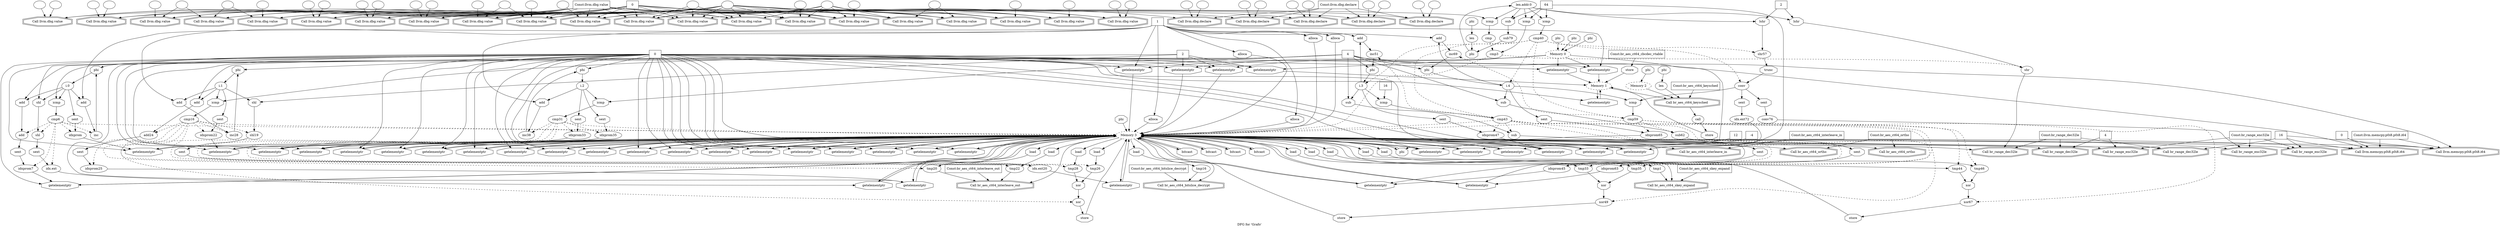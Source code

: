 digraph "DFG for 'Grafo'  "{
label="DFG for 'Grafo' ";
node_0[shape=doubleoctagon,style=solid,label="Call llvm.dbg.value"]
node_7[shape=ellipse,style=solid,label=""]
node_6[shape=doubleoctagon,style=solid,label="Call llvm.dbg.value"]
"node_7"->"node_6"
node_8[shape=ellipse,style=solid,label=""]
"node_8"->"node_6"
node_3[shape=ellipse,style=solid,label=""]
"node_3"->"node_0"
node_2[shape=box,style=solid,label="0"]
"node_2"->"node_0"
node_9[shape=doubleoctagon,style=solid,label="Call llvm.dbg.value"]
"node_2"->"node_9"
node_35[shape=doubleoctagon,style=solid,label="Call llvm.dbg.value"]
"node_2"->"node_35"
node_38[shape=doubleoctagon,style=solid,label="Call llvm.dbg.value"]
"node_2"->"node_38"
node_41[shape=doubleoctagon,style=solid,label="Call llvm.dbg.value"]
"node_2"->"node_41"
node_44[shape=doubleoctagon,style=solid,label="Call llvm.dbg.value"]
"node_2"->"node_44"
"node_2"->"node_6"
node_66[shape=doubleoctagon,style=solid,label="Call llvm.dbg.value"]
"node_2"->"node_66"
node_77[shape=octagon,style=solid,label="icmp"]
"node_2"->"node_77"
node_97[shape=doubleoctagon,style=solid,label="Call llvm.dbg.value"]
"node_2"->"node_97"
node_186[shape=doubleoctagon,style=solid,label="Call llvm.dbg.value"]
"node_2"->"node_186"
node_123[shape=doubleoctagon,style=solid,label="Call llvm.dbg.value"]
"node_2"->"node_123"
node_137[shape=doubleoctagon,style=solid,label="Call llvm.dbg.value"]
"node_2"->"node_137"
node_164[shape=doubleoctagon,style=solid,label="Call llvm.dbg.value"]
"node_2"->"node_164"
node_166[shape=doubleoctagon,style=solid,label="Call llvm.dbg.value"]
"node_2"->"node_166"
node_190[shape=doubleoctagon,style=solid,label="Call llvm.dbg.value"]
"node_2"->"node_190"
node_214[shape=doubleoctagon,style=solid,label="Call llvm.dbg.value"]
"node_2"->"node_214"
node_231[shape=doubleoctagon,style=solid,label="Call llvm.dbg.value"]
"node_2"->"node_231"
node_234[shape=doubleoctagon,style=solid,label="Call llvm.dbg.value"]
"node_2"->"node_234"
node_256[shape=doubleoctagon,style=solid,label="Call llvm.dbg.value"]
"node_2"->"node_256"
node_271[shape=doubleoctagon,style=solid,label="Call llvm.dbg.value"]
"node_2"->"node_271"
node_273[shape=doubleoctagon,style=solid,label="Call llvm.dbg.value"]
"node_2"->"node_273"
node_1[shape=ellipse,style=solid,label=""]
"node_1"->"node_0"
node_4[shape=ellipse,style=solid,label=""]
"node_4"->"node_0"
"node_4"->"node_9"
"node_4"->"node_35"
"node_4"->"node_38"
"node_4"->"node_41"
"node_4"->"node_44"
"node_4"->"node_6"
node_47[shape=doubleoctagon,style=solid,label="Call llvm.dbg.declare"]
"node_4"->"node_47"
node_51[shape=doubleoctagon,style=solid,label="Call llvm.dbg.declare"]
"node_4"->"node_51"
"node_4"->"node_66"
node_78[shape=doubleoctagon,style=solid,label="Call llvm.dbg.declare"]
"node_4"->"node_78"
node_81[shape=doubleoctagon,style=solid,label="Call llvm.dbg.declare"]
"node_4"->"node_81"
node_84[shape=doubleoctagon,style=solid,label="Call llvm.dbg.declare"]
"node_4"->"node_84"
"node_4"->"node_97"
"node_4"->"node_186"
"node_4"->"node_123"
"node_4"->"node_137"
"node_4"->"node_164"
"node_4"->"node_166"
"node_4"->"node_190"
"node_4"->"node_214"
"node_4"->"node_231"
"node_4"->"node_234"
"node_4"->"node_256"
"node_4"->"node_271"
"node_4"->"node_273"
node_10[shape=ellipse,style=solid,label=""]
"node_10"->"node_9"
node_11[shape=ellipse,style=solid,label=""]
"node_11"->"node_9"
node_12[shape=ellipse,style=dashed,label="Memory 1"]
node_20[shape=octagon,style=solid,label="getelementptr"]
"node_12"->"node_20"
node_22[shape=doubleoctagon,style=solid,label="Call br_aes_ct64_keysched"]
"node_12"->"node_22"
node_13[shape=octagon,style=solid,label="getelementptr"]
"node_13"->"node_12"
node_14[shape=ellipse,style=dashed,label="Memory 0"]
"node_14"->"node_13"
node_18[shape=octagon,style=solid,label="getelementptr"]
"node_14"->"node_18"
node_26[shape=octagon,style=solid,label="getelementptr"]
"node_14"->"node_26"
node_55[shape=octagon,style=solid,label="getelementptr"]
"node_14"->"node_55"
node_58[shape=octagon,style=solid,label="getelementptr"]
"node_14"->"node_58"
node_74[shape=octagon,style=solid,label="phi"]
"node_14"->"node_74"
node_128[shape=octagon,style=solid,label="getelementptr"]
"node_14"->"node_128"
node_15[shape=box,style=solid,label="0"]
"node_15"->"node_13"
"node_15"->"node_18"
"node_15"->"node_20"
"node_15"->"node_26"
node_54[shape=octagon,style=solid,label="getelementptr"]
"node_15"->"node_54"
"node_15"->"node_55"
"node_15"->"node_58"
node_59[shape=octagon,style=solid,label="getelementptr"]
"node_15"->"node_59"
node_62[shape=octagon,style=solid,label="getelementptr"]
"node_15"->"node_62"
node_89[shape=octagon,style=solid,label="getelementptr"]
"node_15"->"node_89"
node_92[shape=octagon,style=solid,label="getelementptr"]
"node_15"->"node_92"
node_208[shape=octagon,style=solid,label="getelementptr"]
"node_15"->"node_208"
node_101[shape=octagon,style=solid,label="phi"]
"node_15"->"node_101"
node_109[shape=octagon,style=solid,label="getelementptr"]
"node_15"->"node_109"
node_114[shape=octagon,style=solid,label="getelementptr"]
"node_15"->"node_114"
node_115[shape=octagon,style=solid,label="getelementptr"]
"node_15"->"node_115"
node_125[shape=octagon,style=solid,label="getelementptr"]
"node_15"->"node_125"
"node_15"->"node_128"
node_131[shape=octagon,style=solid,label="getelementptr"]
"node_15"->"node_131"
node_132[shape=octagon,style=solid,label="getelementptr"]
"node_15"->"node_132"
node_135[shape=octagon,style=solid,label="getelementptr"]
"node_15"->"node_135"
node_139[shape=octagon,style=solid,label="phi"]
"node_15"->"node_139"
node_144[shape=octagon,style=solid,label="getelementptr"]
"node_15"->"node_144"
node_152[shape=octagon,style=solid,label="getelementptr"]
"node_15"->"node_152"
node_159[shape=octagon,style=solid,label="getelementptr"]
"node_15"->"node_159"
node_168[shape=octagon,style=solid,label="phi"]
"node_15"->"node_168"
node_175[shape=octagon,style=solid,label="getelementptr"]
"node_15"->"node_175"
node_180[shape=octagon,style=solid,label="getelementptr"]
"node_15"->"node_180"
node_203[shape=octagon,style=solid,label="getelementptr"]
"node_15"->"node_203"
node_217[shape=octagon,style=solid,label="getelementptr"]
"node_15"->"node_217"
node_224[shape=octagon,style=solid,label="getelementptr"]
"node_15"->"node_224"
node_245[shape=octagon,style=solid,label="getelementptr"]
"node_15"->"node_245"
node_250[shape=octagon,style=solid,label="getelementptr"]
"node_15"->"node_250"
node_259[shape=octagon,style=solid,label="getelementptr"]
"node_15"->"node_259"
node_267[shape=octagon,style=solid,label="getelementptr"]
"node_15"->"node_267"
node_275[shape=octagon,style=solid,label="getelementptr"]
"node_15"->"node_275"
node_16[shape=octagon,style=solid,label="store"]
"node_16"->"node_12"
node_17[shape=box,style=solid,label="Const:br_aes_ct64_cbcdec_vtable"]
"node_17"->"node_16"
"node_18"->"node_12"
node_19[shape=box,style=solid,label="1"]
"node_19"->"node_18"
node_30[shape=octagon,style=solid,label="alloca"]
"node_19"->"node_30"
node_31[shape=octagon,style=solid,label="alloca"]
"node_19"->"node_31"
node_32[shape=octagon,style=solid,label="alloca"]
"node_19"->"node_32"
node_33[shape=octagon,style=solid,label="alloca"]
"node_19"->"node_33"
node_34[shape=octagon,style=solid,label="alloca"]
"node_19"->"node_34"
"node_19"->"node_58"
node_103[shape=octagon,style=solid,label="add"]
"node_19"->"node_103"
node_141[shape=octagon,style=solid,label="add"]
"node_19"->"node_141"
node_170[shape=octagon,style=solid,label="add"]
"node_19"->"node_170"
node_195[shape=octagon,style=solid,label="add"]
"node_19"->"node_195"
node_238[shape=octagon,style=solid,label="add"]
"node_19"->"node_238"
"node_20"->"node_12"
node_21[shape=ellipse,style=solid,label="call"]
node_28[shape=octagon,style=solid,label="store"]
"node_21"->"node_28"
"node_22"->"node_21"
node_23[shape=ellipse,style=dashed,label="Memory 2"]
"node_23"->"node_22"
node_24[shape=ellipse,style=solid,label="len"]
"node_24"->"node_22"
node_25[shape=box,style=solid,label="Const:br_aes_ct64_keysched"]
"node_25"->"node_22"
"node_26"->"node_12"
node_27[shape=box,style=solid,label="2"]
"node_27"->"node_26"
"node_27"->"node_55"
node_117[shape=octagon,style=solid,label="shl"]
"node_27"->"node_117"
"node_27"->"node_128"
node_146[shape=octagon,style=solid,label="shl"]
"node_27"->"node_146"
"node_28"->"node_12"
node_29[shape=ellipse,style=dashed,label="Memory 3"]
node_96[shape=doubleoctagon,style=solid,label="Call br_range_dec32le"]
"node_29"->"node_96"
"node_29"->"node_54"
node_57[shape=octagon,style=solid,label="load"]
"node_29"->"node_57"
"node_29"->"node_59"
node_60[shape=doubleoctagon,style=solid,label="Call br_aes_ct64_skey_expand"]
"node_29"->"node_60"
"node_29"->"node_62"
node_63[shape=doubleoctagon,style=solid,label="Call br_range_dec32le"]
"node_29"->"node_63"
"node_29"->"node_74"
node_75[shape=octagon,style=solid,label="getelementptr"]
"node_29"->"node_75"
"node_29"->"node_89"
node_90[shape=doubleoctagon,style=solid,label="Call br_range_dec32le"]
"node_29"->"node_90"
"node_29"->"node_92"
"node_29"->"node_208"
node_210[shape=octagon,style=solid,label="load"]
"node_29"->"node_210"
"node_29"->"node_109"
"node_29"->"node_114"
"node_29"->"node_115"
node_120[shape=octagon,style=solid,label="getelementptr"]
"node_29"->"node_120"
node_121[shape=doubleoctagon,style=solid,label="Call br_aes_ct64_interleave_in"]
"node_29"->"node_121"
"node_29"->"node_125"
node_126[shape=doubleoctagon,style=solid,label="Call br_aes_ct64_ortho"]
"node_29"->"node_126"
node_130[shape=octagon,style=solid,label="load"]
"node_29"->"node_130"
"node_29"->"node_131"
"node_29"->"node_132"
node_133[shape=doubleoctagon,style=solid,label="Call br_aes_ct64_bitslice_decrypt"]
"node_29"->"node_133"
"node_29"->"node_135"
node_136[shape=doubleoctagon,style=solid,label="Call br_aes_ct64_ortho"]
"node_29"->"node_136"
"node_29"->"node_144"
node_149[shape=octagon,style=solid,label="getelementptr"]
"node_29"->"node_149"
"node_29"->"node_152"
node_154[shape=octagon,style=solid,label="load"]
"node_29"->"node_154"
"node_29"->"node_159"
node_161[shape=octagon,style=solid,label="load"]
"node_29"->"node_161"
node_162[shape=doubleoctagon,style=solid,label="Call br_aes_ct64_interleave_out"]
"node_29"->"node_162"
"node_29"->"node_175"
node_177[shape=octagon,style=solid,label="load"]
"node_29"->"node_177"
"node_29"->"node_180"
node_182[shape=octagon,style=solid,label="load"]
"node_29"->"node_182"
"node_29"->"node_203"
node_205[shape=octagon,style=solid,label="load"]
"node_29"->"node_205"
node_216[shape=octagon,style=solid,label="bitcast"]
"node_29"->"node_216"
"node_29"->"node_217"
node_218[shape=octagon,style=solid,label="getelementptr"]
"node_29"->"node_218"
node_220[shape=octagon,style=solid,label="bitcast"]
"node_29"->"node_220"
node_221[shape=doubleoctagon,style=solid,label="Call llvm.memcpy.p0i8.p0i8.i64"]
"node_29"->"node_221"
"node_29"->"node_224"
node_225[shape=doubleoctagon,style=solid,label="Call br_range_enc32le"]
"node_29"->"node_225"
"node_29"->"node_245"
node_247[shape=octagon,style=solid,label="load"]
"node_29"->"node_247"
"node_29"->"node_250"
node_252[shape=octagon,style=solid,label="load"]
"node_29"->"node_252"
node_258[shape=octagon,style=solid,label="bitcast"]
"node_29"->"node_258"
"node_29"->"node_259"
node_262[shape=octagon,style=solid,label="getelementptr"]
"node_29"->"node_262"
node_263[shape=octagon,style=solid,label="getelementptr"]
"node_29"->"node_263"
node_265[shape=octagon,style=solid,label="bitcast"]
"node_29"->"node_265"
node_266[shape=doubleoctagon,style=solid,label="Call llvm.memcpy.p0i8.p0i8.i64"]
"node_29"->"node_266"
"node_29"->"node_267"
node_270[shape=doubleoctagon,style=solid,label="Call br_range_enc32le"]
"node_29"->"node_270"
"node_29"->"node_275"
node_276[shape=doubleoctagon,style=solid,label="Call br_range_enc32le"]
"node_29"->"node_276"
"node_30"->"node_29"
"node_31"->"node_29"
"node_32"->"node_29"
"node_33"->"node_29"
"node_34"->"node_29"
node_36[shape=ellipse,style=solid,label=""]
"node_36"->"node_35"
node_37[shape=ellipse,style=solid,label=""]
"node_37"->"node_35"
node_39[shape=ellipse,style=solid,label=""]
"node_39"->"node_38"
node_40[shape=ellipse,style=solid,label=""]
"node_40"->"node_38"
node_42[shape=ellipse,style=solid,label=""]
"node_42"->"node_41"
"node_42"->"node_66"
node_43[shape=ellipse,style=solid,label=""]
"node_43"->"node_41"
node_45[shape=ellipse,style=solid,label=""]
"node_45"->"node_44"
node_46[shape=ellipse,style=solid,label=""]
"node_46"->"node_44"
"node_46"->"node_273"
node_5[shape=box,style=solid,label="Const:llvm.dbg.value"]
"node_5"->"node_0"
"node_5"->"node_9"
"node_5"->"node_35"
"node_5"->"node_38"
"node_5"->"node_41"
"node_5"->"node_44"
"node_5"->"node_6"
"node_5"->"node_66"
"node_5"->"node_97"
"node_5"->"node_186"
"node_5"->"node_123"
"node_5"->"node_137"
"node_5"->"node_164"
"node_5"->"node_166"
"node_5"->"node_190"
"node_5"->"node_214"
"node_5"->"node_231"
"node_5"->"node_234"
"node_5"->"node_256"
"node_5"->"node_271"
"node_5"->"node_273"
node_106[shape=box,style=solid,label="4"]
node_105[shape=octagon,style=solid,label="icmp"]
"node_106"->"node_105"
node_111[shape=octagon,style=solid,label="add"]
"node_106"->"node_111"
node_143[shape=octagon,style=solid,label="icmp"]
"node_106"->"node_143"
node_156[shape=octagon,style=solid,label="add"]
"node_106"->"node_156"
node_172[shape=octagon,style=solid,label="icmp"]
"node_106"->"node_172"
node_193[shape=octagon,style=solid,label="phi"]
"node_106"->"node_193"
node_200[shape=octagon,style=solid,label="sub"]
"node_106"->"node_200"
"node_106"->"node_221"
node_236[shape=octagon,style=solid,label="phi"]
"node_106"->"node_236"
node_242[shape=octagon,style=solid,label="sub"]
"node_106"->"node_242"
"node_106"->"node_266"
node_107[shape=ellipse,style=solid,label="idxprom"]
"node_107"->"node_109"
node_108[shape=octagon,style=solid,label="sext"]
"node_108"->"node_107"
node_94[shape=octagon,style=solid,label="lshr"]
node_93[shape=ellipse,style=solid,label="shr"]
"node_94"->"node_93"
node_95[shape=box,style=solid,label="2"]
"node_95"->"node_94"
node_228[shape=octagon,style=solid,label="lshr"]
"node_95"->"node_228"
node_48[shape=ellipse,style=solid,label=""]
"node_48"->"node_47"
node_49[shape=ellipse,style=solid,label=""]
"node_49"->"node_47"
node_50[shape=box,style=solid,label="Const:llvm.dbg.declare"]
"node_50"->"node_47"
"node_50"->"node_51"
"node_50"->"node_78"
"node_50"->"node_81"
"node_50"->"node_84"
node_52[shape=ellipse,style=solid,label=""]
"node_52"->"node_51"
node_53[shape=ellipse,style=solid,label=""]
"node_53"->"node_51"
"node_54"->"node_29"
"node_55"->"node_29"
node_56[shape=ellipse,style=solid,label="tmp1"]
"node_56"->"node_60"
"node_57"->"node_56"
"node_58"->"node_29"
"node_59"->"node_29"
node_61[shape=box,style=solid,label="Const:br_aes_ct64_skey_expand"]
"node_61"->"node_60"
"node_62"->"node_29"
node_64[shape=box,style=solid,label="4"]
"node_64"->"node_63"
"node_64"->"node_276"
node_65[shape=box,style=solid,label="Const:br_range_dec32le"]
"node_65"->"node_96"
"node_65"->"node_63"
"node_65"->"node_90"
node_67[shape=ellipse,style=solid,label=""]
"node_67"->"node_66"
"node_67"->"node_271"
node_68[shape=ellipse,style=solid,label="len.addr.0"]
"node_68"->"node_94"
node_72[shape=octagon,style=solid,label="sub"]
"node_68"->"node_72"
"node_68"->"node_77"
node_88[shape=octagon,style=solid,label="icmp"]
"node_68"->"node_88"
node_189[shape=octagon,style=solid,label="icmp"]
"node_68"->"node_189"
"node_68"->"node_228"
node_69[shape=octagon,style=solid,label="phi"]
"node_69"->"node_68"
node_70[shape=ellipse,style=solid,label="len"]
"node_70"->"node_69"
node_71[shape=ellipse,style=solid,label="sub79"]
"node_71"->"node_69"
"node_72"->"node_71"
node_73[shape=box,style=solid,label="64"]
"node_73"->"node_72"
"node_73"->"node_75"
"node_73"->"node_88"
"node_73"->"node_189"
"node_74"->"node_29"
"node_75"->"node_29"
node_76[shape=ellipse,style=solid,label="cmp"]
node_87[shape=ellipse,style=solid,label="cmp3"]
"node_76"->"node_87" [style=dashed]
"node_77"->"node_76"
node_79[shape=ellipse,style=solid,label=""]
"node_79"->"node_78"
node_80[shape=ellipse,style=solid,label=""]
"node_80"->"node_78"
node_82[shape=ellipse,style=solid,label=""]
"node_82"->"node_81"
node_83[shape=ellipse,style=solid,label=""]
"node_83"->"node_81"
node_85[shape=ellipse,style=solid,label=""]
"node_85"->"node_84"
node_86[shape=ellipse,style=solid,label=""]
"node_86"->"node_84"
"node_87"->"node_29" [style=dashed]
"node_87"->"node_93" [style=dashed]
"node_88"->"node_87"
"node_89"->"node_29"
node_91[shape=box,style=solid,label="16"]
"node_91"->"node_90"
"node_91"->"node_221"
"node_91"->"node_225"
"node_91"->"node_266"
"node_92"->"node_29"
"node_93"->"node_96"
node_207[shape=octagon,style=solid,label="sext"]
node_206[shape=ellipse,style=solid,label="idxprom47"]
"node_207"->"node_206"
"node_208"->"node_29"
node_209[shape=ellipse,style=solid,label="tmp35"]
node_212[shape=octagon,style=solid,label="xor"]
"node_209"->"node_212"
"node_210"->"node_209"
node_211[shape=ellipse,style=solid,label="xor49"]
node_213[shape=octagon,style=solid,label="store"]
"node_211"->"node_213"
node_98[shape=ellipse,style=solid,label=""]
"node_98"->"node_97"
"node_98"->"node_137"
"node_98"->"node_166"
node_99[shape=ellipse,style=solid,label=""]
"node_99"->"node_97"
"node_99"->"node_186"
"node_99"->"node_123"
"node_99"->"node_137"
"node_99"->"node_164"
"node_99"->"node_166"
"node_99"->"node_190"
"node_99"->"node_214"
"node_99"->"node_234"
"node_99"->"node_256"
node_100[shape=ellipse,style=solid,label="i.0"]
"node_100"->"node_108"
"node_100"->"node_103"
"node_100"->"node_105"
"node_100"->"node_111"
"node_100"->"node_117"
"node_101"->"node_100"
node_102[shape=ellipse,style=solid,label="inc"]
"node_102"->"node_101"
"node_103"->"node_102"
node_104[shape=ellipse,style=solid,label="cmp6"]
"node_104"->"node_29" [style=dashed]
"node_104"->"node_107" [style=dashed]
"node_104"->"node_102" [style=dashed]
node_110[shape=ellipse,style=solid,label="add"]
"node_104"->"node_110" [style=dashed]
node_112[shape=ellipse,style=solid,label="idxprom7"]
"node_104"->"node_112" [style=dashed]
node_116[shape=ellipse,style=solid,label="shl"]
"node_104"->"node_116" [style=dashed]
node_118[shape=ellipse,style=solid,label="idx.ext"]
"node_104"->"node_118" [style=dashed]
"node_105"->"node_104"
node_185[shape=octagon,style=solid,label="store"]
"node_185"->"node_29"
node_187[shape=ellipse,style=solid,label=""]
"node_187"->"node_186"
"node_109"->"node_29"
node_113[shape=octagon,style=solid,label="sext"]
"node_110"->"node_113"
"node_111"->"node_110"
"node_112"->"node_114"
"node_113"->"node_112"
"node_114"->"node_29"
"node_115"->"node_29"
node_119[shape=octagon,style=solid,label="sext"]
"node_116"->"node_119"
"node_117"->"node_116"
"node_118"->"node_120"
"node_119"->"node_118"
"node_120"->"node_29"
node_122[shape=box,style=solid,label="Const:br_aes_ct64_interleave_in"]
"node_122"->"node_121"
node_124[shape=ellipse,style=solid,label=""]
"node_124"->"node_123"
"node_125"->"node_29"
node_127[shape=box,style=solid,label="Const:br_aes_ct64_ortho"]
"node_127"->"node_126"
"node_127"->"node_136"
"node_128"->"node_29"
node_129[shape=ellipse,style=solid,label="tmp16"]
"node_129"->"node_133"
"node_130"->"node_129"
"node_131"->"node_29"
"node_132"->"node_29"
node_134[shape=box,style=solid,label="Const:br_aes_ct64_bitslice_decrypt"]
"node_134"->"node_133"
"node_135"->"node_29"
node_138[shape=ellipse,style=solid,label="i.1"]
"node_138"->"node_141"
"node_138"->"node_143"
"node_138"->"node_146"
node_151[shape=octagon,style=solid,label="sext"]
"node_138"->"node_151"
"node_138"->"node_156"
"node_139"->"node_138"
node_140[shape=ellipse,style=solid,label="inc28"]
"node_140"->"node_139"
"node_141"->"node_140"
node_142[shape=ellipse,style=solid,label="cmp16"]
"node_142"->"node_29" [style=dashed]
"node_142"->"node_140" [style=dashed]
node_145[shape=ellipse,style=solid,label="shl19"]
"node_142"->"node_145" [style=dashed]
node_147[shape=ellipse,style=solid,label="idx.ext20"]
"node_142"->"node_147" [style=dashed]
node_150[shape=ellipse,style=solid,label="idxprom22"]
"node_142"->"node_150" [style=dashed]
node_153[shape=ellipse,style=solid,label="tmp20"]
"node_142"->"node_153" [style=dashed]
node_155[shape=ellipse,style=solid,label="add24"]
"node_142"->"node_155" [style=dashed]
node_157[shape=ellipse,style=solid,label="idxprom25"]
"node_142"->"node_157" [style=dashed]
node_160[shape=ellipse,style=solid,label="tmp22"]
"node_142"->"node_160" [style=dashed]
"node_143"->"node_142"
"node_144"->"node_29"
node_148[shape=octagon,style=solid,label="sext"]
"node_145"->"node_148"
"node_146"->"node_145"
"node_147"->"node_149"
"node_148"->"node_147"
"node_149"->"node_29"
"node_150"->"node_152"
"node_151"->"node_150"
"node_152"->"node_29"
"node_153"->"node_162"
"node_154"->"node_153"
node_158[shape=octagon,style=solid,label="sext"]
"node_155"->"node_158"
"node_156"->"node_155"
"node_157"->"node_159"
"node_158"->"node_157"
"node_159"->"node_29"
"node_160"->"node_162"
"node_161"->"node_160"
node_163[shape=box,style=solid,label="Const:br_aes_ct64_interleave_out"]
"node_163"->"node_162"
node_165[shape=ellipse,style=solid,label=""]
"node_165"->"node_164"
node_167[shape=ellipse,style=solid,label="i.2"]
"node_167"->"node_170"
"node_167"->"node_172"
node_174[shape=octagon,style=solid,label="sext"]
"node_167"->"node_174"
node_179[shape=octagon,style=solid,label="sext"]
"node_167"->"node_179"
"node_168"->"node_167"
node_169[shape=ellipse,style=solid,label="inc38"]
"node_169"->"node_168"
"node_170"->"node_169"
node_171[shape=ellipse,style=solid,label="cmp31"]
"node_171"->"node_29" [style=dashed]
"node_171"->"node_169" [style=dashed]
node_173[shape=ellipse,style=solid,label="idxprom33"]
"node_171"->"node_173" [style=dashed]
node_176[shape=ellipse,style=solid,label="tmp26"]
"node_171"->"node_176" [style=dashed]
node_178[shape=ellipse,style=solid,label="idxprom35"]
"node_171"->"node_178" [style=dashed]
node_181[shape=ellipse,style=solid,label="tmp28"]
"node_171"->"node_181" [style=dashed]
node_183[shape=ellipse,style=solid,label="xor"]
"node_171"->"node_183" [style=dashed]
"node_172"->"node_171"
"node_173"->"node_175"
"node_174"->"node_173"
"node_175"->"node_29"
node_184[shape=octagon,style=solid,label="xor"]
"node_176"->"node_184"
"node_177"->"node_176"
"node_178"->"node_180"
"node_179"->"node_178"
"node_180"->"node_29"
"node_181"->"node_184"
"node_182"->"node_181"
"node_183"->"node_185"
"node_184"->"node_183"
node_188[shape=ellipse,style=solid,label="cmp40"]
node_192[shape=ellipse,style=solid,label="i.3"]
"node_188"->"node_192" [style=dashed]
node_196[shape=ellipse,style=solid,label="cmp43"]
"node_188"->"node_196" [style=dashed]
node_227[shape=ellipse,style=solid,label="shr57"]
"node_188"->"node_227" [style=dashed]
node_229[shape=ellipse,style=solid,label="conv"]
"node_188"->"node_229" [style=dashed]
node_235[shape=ellipse,style=solid,label="i.4"]
"node_188"->"node_235" [style=dashed]
node_239[shape=ellipse,style=solid,label="cmp59"]
"node_188"->"node_239" [style=dashed]
"node_189"->"node_188"
node_191[shape=ellipse,style=solid,label=""]
"node_191"->"node_190"
"node_191"->"node_234"
"node_192"->"node_207"
"node_192"->"node_195"
node_197[shape=octagon,style=solid,label="icmp"]
"node_192"->"node_197"
"node_192"->"node_200"
"node_193"->"node_192"
node_194[shape=ellipse,style=solid,label="inc51"]
"node_194"->"node_193"
"node_195"->"node_194"
"node_196"->"node_29" [style=dashed]
"node_196"->"node_209" [style=dashed]
"node_196"->"node_211" [style=dashed]
"node_196"->"node_194" [style=dashed]
node_199[shape=ellipse,style=solid,label="sub"]
"node_196"->"node_199" [style=dashed]
node_201[shape=ellipse,style=solid,label="idxprom45"]
"node_196"->"node_201" [style=dashed]
node_204[shape=ellipse,style=solid,label="tmp33"]
"node_196"->"node_204" [style=dashed]
"node_196"->"node_206" [style=dashed]
"node_197"->"node_196"
node_198[shape=box,style=solid,label="16"]
"node_198"->"node_197"
node_202[shape=octagon,style=solid,label="sext"]
"node_199"->"node_202"
"node_200"->"node_199"
"node_201"->"node_203"
"node_202"->"node_201"
"node_203"->"node_29"
"node_204"->"node_212"
"node_205"->"node_204"
"node_206"->"node_208"
"node_212"->"node_211"
"node_213"->"node_29"
node_215[shape=ellipse,style=solid,label=""]
"node_215"->"node_214"
"node_216"->"node_29"
"node_217"->"node_29"
"node_218"->"node_29"
node_219[shape=box,style=solid,label="12"]
"node_219"->"node_218"
"node_220"->"node_29"
node_222[shape=box,style=solid,label="0"]
"node_222"->"node_221"
"node_222"->"node_266"
node_223[shape=box,style=solid,label="Const:llvm.memcpy.p0i8.p0i8.i64"]
"node_223"->"node_221"
"node_223"->"node_266"
"node_224"->"node_29"
node_226[shape=box,style=solid,label="Const:br_range_enc32le"]
"node_226"->"node_225"
"node_226"->"node_270"
"node_226"->"node_276"
node_230[shape=octagon,style=solid,label="trunc"]
"node_227"->"node_230"
"node_228"->"node_227"
node_240[shape=octagon,style=solid,label="icmp"]
"node_229"->"node_240"
node_261[shape=octagon,style=solid,label="sext"]
"node_229"->"node_261"
node_269[shape=octagon,style=solid,label="sext"]
"node_229"->"node_269"
"node_230"->"node_229"
node_232[shape=ellipse,style=solid,label=""]
"node_232"->"node_231"
node_233[shape=ellipse,style=solid,label=""]
"node_233"->"node_231"
"node_235"->"node_238"
"node_235"->"node_240"
"node_235"->"node_242"
node_249[shape=octagon,style=solid,label="sext"]
"node_235"->"node_249"
"node_236"->"node_235"
node_237[shape=ellipse,style=solid,label="inc69"]
"node_237"->"node_236"
"node_238"->"node_237"
"node_239"->"node_29" [style=dashed]
"node_239"->"node_237" [style=dashed]
node_241[shape=ellipse,style=solid,label="sub62"]
"node_239"->"node_241" [style=dashed]
node_243[shape=ellipse,style=solid,label="idxprom63"]
"node_239"->"node_243" [style=dashed]
node_246[shape=ellipse,style=solid,label="tmp44"]
"node_239"->"node_246" [style=dashed]
node_248[shape=ellipse,style=solid,label="idxprom65"]
"node_239"->"node_248" [style=dashed]
node_251[shape=ellipse,style=solid,label="tmp46"]
"node_239"->"node_251" [style=dashed]
node_253[shape=ellipse,style=solid,label="xor67"]
"node_239"->"node_253" [style=dashed]
"node_240"->"node_239"
node_244[shape=octagon,style=solid,label="sext"]
"node_241"->"node_244"
"node_242"->"node_241"
"node_243"->"node_245"
"node_244"->"node_243"
"node_245"->"node_29"
node_254[shape=octagon,style=solid,label="xor"]
"node_246"->"node_254"
"node_247"->"node_246"
"node_248"->"node_250"
"node_249"->"node_248"
"node_250"->"node_29"
"node_251"->"node_254"
"node_252"->"node_251"
node_255[shape=octagon,style=solid,label="store"]
"node_253"->"node_255"
"node_254"->"node_253"
"node_255"->"node_29"
node_257[shape=ellipse,style=solid,label=""]
"node_257"->"node_256"
"node_258"->"node_29"
"node_259"->"node_29"
node_260[shape=ellipse,style=solid,label="idx.ext72"]
"node_260"->"node_262"
"node_261"->"node_260"
"node_262"->"node_29"
"node_263"->"node_29"
node_264[shape=box,style=solid,label="-4"]
"node_264"->"node_263"
"node_265"->"node_29"
"node_267"->"node_29"
node_268[shape=ellipse,style=solid,label="conv76"]
"node_268"->"node_270"
"node_269"->"node_268"
node_272[shape=ellipse,style=solid,label=""]
"node_272"->"node_271"
node_274[shape=ellipse,style=solid,label=""]
"node_274"->"node_273"
"node_275"->"node_29"
node_277[shape=octagon,style=solid,label="phi"]
"node_277"->"node_14"
node_278[shape=octagon,style=solid,label="phi"]
"node_278"->"node_23"
node_279[shape=octagon,style=solid,label="phi"]
"node_279"->"node_24"
node_280[shape=octagon,style=solid,label="phi"]
"node_280"->"node_14"
node_281[shape=octagon,style=solid,label="phi"]
"node_281"->"node_29"
node_282[shape=octagon,style=solid,label="phi"]
"node_282"->"node_14"
node_283[shape=octagon,style=solid,label="phi"]
"node_283"->"node_70"
}

